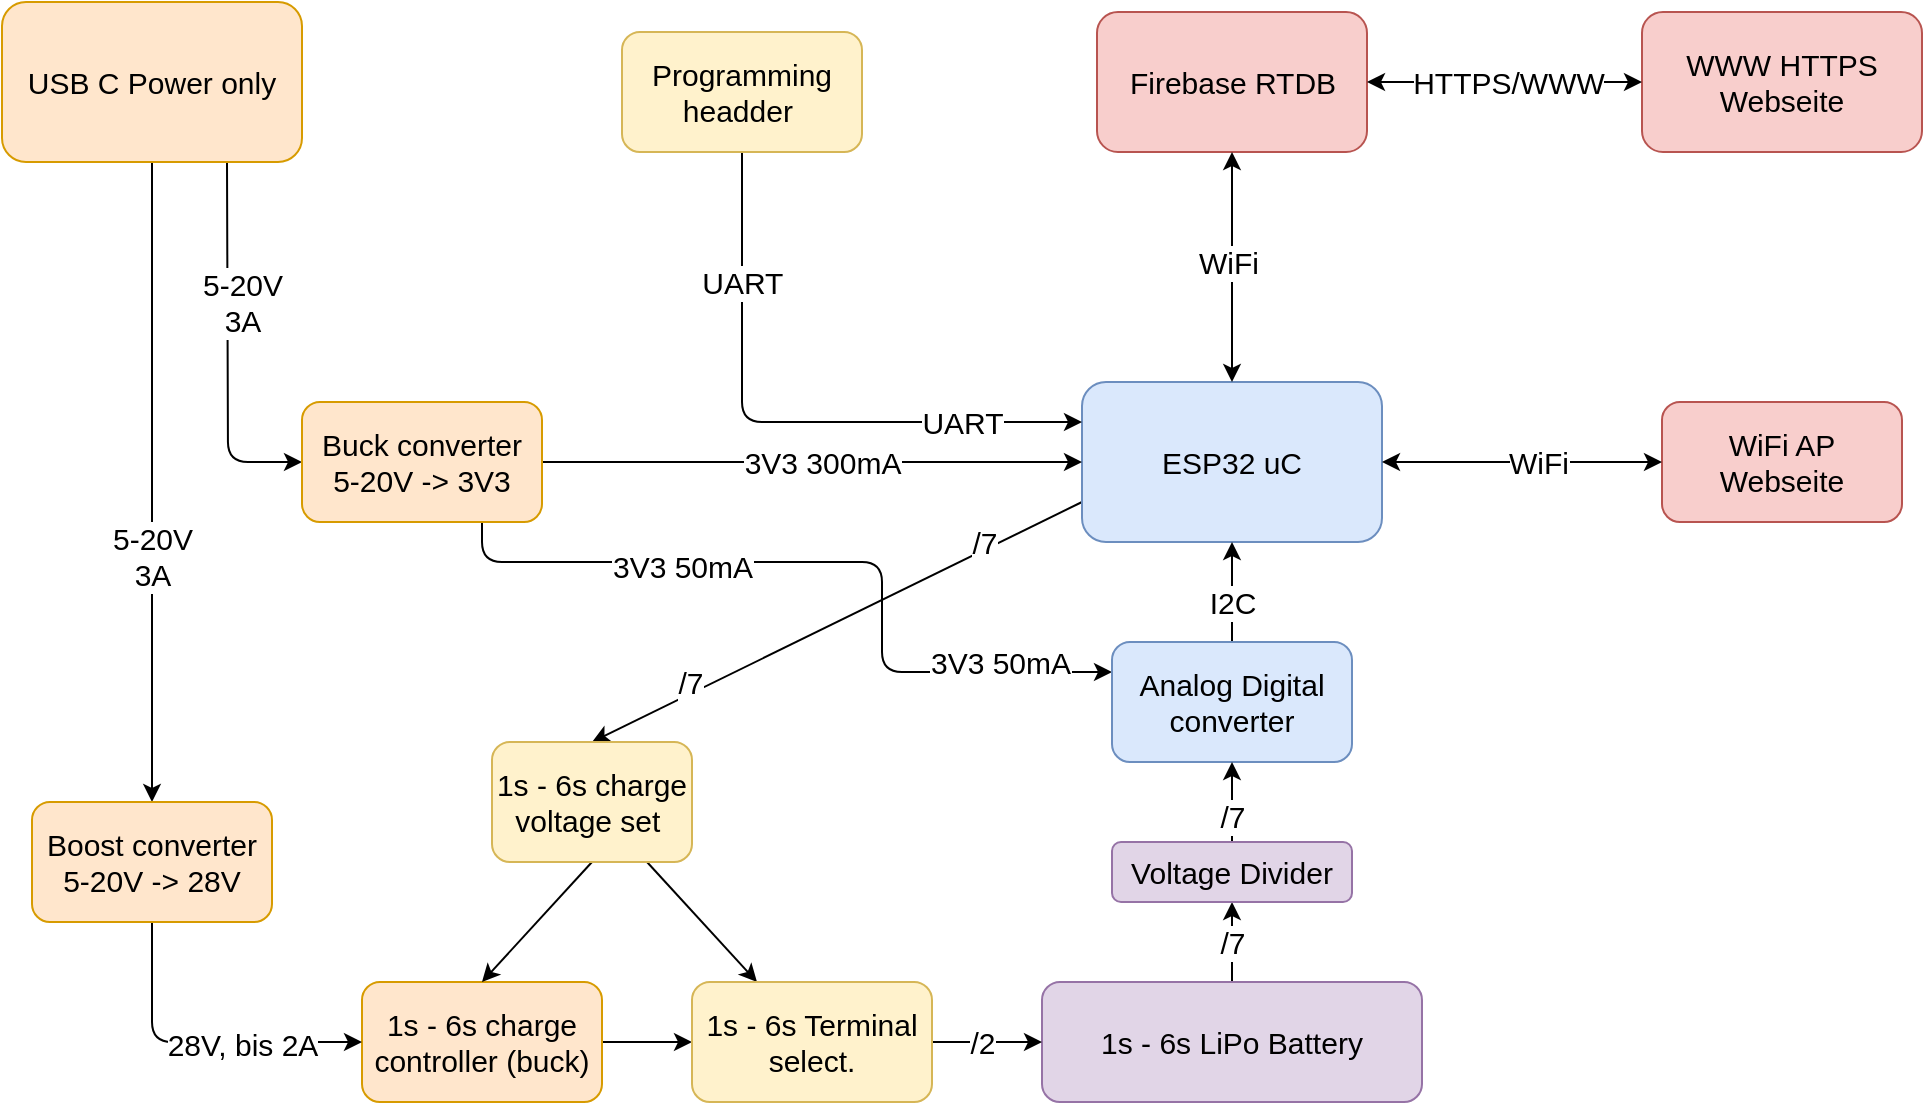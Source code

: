 <mxfile>
    <diagram id="-gP49hp8Bc_yOotFB9vE" name="Seite-1">
        <mxGraphModel dx="670" dy="473" grid="1" gridSize="10" guides="1" tooltips="1" connect="1" arrows="1" fold="1" page="1" pageScale="1" pageWidth="1169" pageHeight="827" math="0" shadow="0">
            <root>
                <mxCell id="0"/>
                <mxCell id="1" parent="0"/>
                <mxCell id="8" style="edgeStyle=none;html=1;exitX=0.75;exitY=1;exitDx=0;exitDy=0;entryX=0;entryY=0.5;entryDx=0;entryDy=0;fontSize=15;" edge="1" parent="1" source="2" target="6">
                    <mxGeometry relative="1" as="geometry">
                        <Array as="points">
                            <mxPoint x="233" y="390"/>
                        </Array>
                    </mxGeometry>
                </mxCell>
                <mxCell id="13" value="5-20V&lt;br&gt;3A" style="edgeLabel;html=1;align=center;verticalAlign=middle;resizable=0;points=[];fontSize=15;" vertex="1" connectable="0" parent="8">
                    <mxGeometry x="-0.34" y="3" relative="1" as="geometry">
                        <mxPoint x="4" y="8" as="offset"/>
                    </mxGeometry>
                </mxCell>
                <mxCell id="27" style="edgeStyle=none;html=1;entryX=0.5;entryY=0;entryDx=0;entryDy=0;fontSize=15;exitX=0.5;exitY=1;exitDx=0;exitDy=0;" edge="1" parent="1" source="2" target="25">
                    <mxGeometry relative="1" as="geometry">
                        <mxPoint x="121" y="312" as="sourcePoint"/>
                        <Array as="points">
                            <mxPoint x="195" y="510"/>
                        </Array>
                    </mxGeometry>
                </mxCell>
                <mxCell id="28" value="5-20V&lt;br&gt;3A" style="edgeLabel;html=1;align=center;verticalAlign=middle;resizable=0;points=[];fontSize=15;" vertex="1" connectable="0" parent="27">
                    <mxGeometry x="0.301" y="-1" relative="1" as="geometry">
                        <mxPoint x="1" y="-11" as="offset"/>
                    </mxGeometry>
                </mxCell>
                <mxCell id="2" value="&lt;font style=&quot;font-size: 15px;&quot;&gt;USB C Power only&lt;/font&gt;" style="rounded=1;whiteSpace=wrap;html=1;fillColor=#ffe6cc;strokeColor=#d79b00;" vertex="1" parent="1">
                    <mxGeometry x="120" y="160" width="150" height="80" as="geometry"/>
                </mxCell>
                <mxCell id="53" style="edgeStyle=none;html=1;exitX=0;exitY=0.75;exitDx=0;exitDy=0;entryX=0.5;entryY=0;entryDx=0;entryDy=0;fontSize=15;" edge="1" parent="1" source="5" target="41">
                    <mxGeometry relative="1" as="geometry"/>
                </mxCell>
                <mxCell id="54" value="/7" style="edgeLabel;html=1;align=center;verticalAlign=middle;resizable=0;points=[];fontSize=15;" vertex="1" connectable="0" parent="53">
                    <mxGeometry x="-0.502" y="-1" relative="1" as="geometry">
                        <mxPoint x="12" y="-9" as="offset"/>
                    </mxGeometry>
                </mxCell>
                <mxCell id="56" value="/7" style="edgeLabel;html=1;align=center;verticalAlign=middle;resizable=0;points=[];fontSize=15;" vertex="1" connectable="0" parent="53">
                    <mxGeometry x="0.668" relative="1" as="geometry">
                        <mxPoint x="8" y="-10" as="offset"/>
                    </mxGeometry>
                </mxCell>
                <mxCell id="5" value="ESP32 uC" style="rounded=1;whiteSpace=wrap;html=1;fontSize=15;fillColor=#dae8fc;strokeColor=#6c8ebf;" vertex="1" parent="1">
                    <mxGeometry x="660" y="350" width="150" height="80" as="geometry"/>
                </mxCell>
                <mxCell id="7" style="edgeStyle=none;html=1;fontSize=15;" edge="1" parent="1" source="6" target="5">
                    <mxGeometry relative="1" as="geometry"/>
                </mxCell>
                <mxCell id="12" value="3V3 300mA" style="edgeLabel;html=1;align=center;verticalAlign=middle;resizable=0;points=[];fontSize=15;" vertex="1" connectable="0" parent="7">
                    <mxGeometry x="-0.26" y="-1" relative="1" as="geometry">
                        <mxPoint x="40" y="-1" as="offset"/>
                    </mxGeometry>
                </mxCell>
                <mxCell id="47" style="edgeStyle=none;html=1;exitX=0.75;exitY=1;exitDx=0;exitDy=0;entryX=0;entryY=0.25;entryDx=0;entryDy=0;fontSize=15;" edge="1" parent="1" source="6" target="15">
                    <mxGeometry relative="1" as="geometry">
                        <Array as="points">
                            <mxPoint x="360" y="440"/>
                            <mxPoint x="560" y="440"/>
                            <mxPoint x="560" y="495"/>
                        </Array>
                    </mxGeometry>
                </mxCell>
                <mxCell id="48" value="3V3 50mA" style="edgeLabel;html=1;align=center;verticalAlign=middle;resizable=0;points=[];fontSize=15;" vertex="1" connectable="0" parent="47">
                    <mxGeometry x="0.815" y="-1" relative="1" as="geometry">
                        <mxPoint x="-20" y="-6" as="offset"/>
                    </mxGeometry>
                </mxCell>
                <mxCell id="55" value="3V3 50mA" style="edgeLabel;html=1;align=center;verticalAlign=middle;resizable=0;points=[];fontSize=15;" vertex="1" connectable="0" parent="47">
                    <mxGeometry x="-0.497" y="-2" relative="1" as="geometry">
                        <mxPoint x="22" as="offset"/>
                    </mxGeometry>
                </mxCell>
                <mxCell id="6" value="Buck converter&lt;br&gt;5-20V -&amp;gt; 3V3" style="rounded=1;whiteSpace=wrap;html=1;fontSize=15;fillColor=#ffe6cc;strokeColor=#d79b00;" vertex="1" parent="1">
                    <mxGeometry x="270" y="360" width="120" height="60" as="geometry"/>
                </mxCell>
                <mxCell id="16" style="edgeStyle=none;html=1;exitX=0.5;exitY=0;exitDx=0;exitDy=0;entryX=0.5;entryY=1;entryDx=0;entryDy=0;fontSize=15;" edge="1" parent="1" source="15" target="5">
                    <mxGeometry relative="1" as="geometry"/>
                </mxCell>
                <mxCell id="17" value="I2C" style="edgeLabel;html=1;align=center;verticalAlign=middle;resizable=0;points=[];fontSize=15;" vertex="1" connectable="0" parent="16">
                    <mxGeometry x="-0.461" y="1" relative="1" as="geometry">
                        <mxPoint x="1" y="-7" as="offset"/>
                    </mxGeometry>
                </mxCell>
                <mxCell id="15" value="Analog Digital converter" style="rounded=1;whiteSpace=wrap;html=1;fontSize=15;fillColor=#dae8fc;strokeColor=#6c8ebf;" vertex="1" parent="1">
                    <mxGeometry x="675" y="480" width="120" height="60" as="geometry"/>
                </mxCell>
                <mxCell id="21" style="edgeStyle=none;html=1;exitX=0.5;exitY=0;exitDx=0;exitDy=0;entryX=0.5;entryY=1;entryDx=0;entryDy=0;fontSize=15;" edge="1" parent="1" source="18" target="20">
                    <mxGeometry relative="1" as="geometry"/>
                </mxCell>
                <mxCell id="61" value="/7" style="edgeLabel;html=1;align=center;verticalAlign=middle;resizable=0;points=[];fontSize=15;" vertex="1" connectable="0" parent="21">
                    <mxGeometry x="0.475" relative="1" as="geometry">
                        <mxPoint y="9" as="offset"/>
                    </mxGeometry>
                </mxCell>
                <mxCell id="18" value="1s - 6s LiPo Battery" style="rounded=1;whiteSpace=wrap;html=1;fontSize=15;fillColor=#e1d5e7;strokeColor=#9673a6;" vertex="1" parent="1">
                    <mxGeometry x="640" y="650" width="190" height="60" as="geometry"/>
                </mxCell>
                <mxCell id="22" style="edgeStyle=none;html=1;exitX=0.5;exitY=0;exitDx=0;exitDy=0;entryX=0.5;entryY=1;entryDx=0;entryDy=0;fontSize=15;" edge="1" parent="1" source="20" target="15">
                    <mxGeometry relative="1" as="geometry"/>
                </mxCell>
                <mxCell id="62" value="/7" style="edgeLabel;html=1;align=center;verticalAlign=middle;resizable=0;points=[];fontSize=15;" vertex="1" connectable="0" parent="22">
                    <mxGeometry x="-0.353" relative="1" as="geometry">
                        <mxPoint as="offset"/>
                    </mxGeometry>
                </mxCell>
                <mxCell id="20" value="Voltage Divider" style="rounded=1;whiteSpace=wrap;html=1;fontSize=15;fillColor=#e1d5e7;strokeColor=#9673a6;" vertex="1" parent="1">
                    <mxGeometry x="675" y="580" width="120" height="30" as="geometry"/>
                </mxCell>
                <mxCell id="60" style="edgeStyle=none;html=1;exitX=1;exitY=0.5;exitDx=0;exitDy=0;entryX=0;entryY=0.5;entryDx=0;entryDy=0;fontSize=15;" edge="1" parent="1" source="23" target="57">
                    <mxGeometry relative="1" as="geometry"/>
                </mxCell>
                <mxCell id="23" value="1s - 6s charge controller (buck)" style="rounded=1;whiteSpace=wrap;html=1;fontSize=15;fillColor=#ffe6cc;strokeColor=#d79b00;" vertex="1" parent="1">
                    <mxGeometry x="300" y="650" width="120" height="60" as="geometry"/>
                </mxCell>
                <mxCell id="26" style="edgeStyle=none;html=1;entryX=0;entryY=0.5;entryDx=0;entryDy=0;fontSize=15;exitX=0.5;exitY=1;exitDx=0;exitDy=0;" edge="1" parent="1" source="25" target="23">
                    <mxGeometry relative="1" as="geometry">
                        <Array as="points">
                            <mxPoint x="195" y="680"/>
                        </Array>
                    </mxGeometry>
                </mxCell>
                <mxCell id="29" value="28V, bis 2A" style="edgeLabel;html=1;align=center;verticalAlign=middle;resizable=0;points=[];fontSize=15;" vertex="1" connectable="0" parent="26">
                    <mxGeometry x="-0.414" y="-3" relative="1" as="geometry">
                        <mxPoint x="48" y="12" as="offset"/>
                    </mxGeometry>
                </mxCell>
                <mxCell id="25" value="Boost converter&lt;br&gt;5-20V -&amp;gt; 28V" style="rounded=1;whiteSpace=wrap;html=1;fontSize=15;fillColor=#ffe6cc;strokeColor=#d79b00;" vertex="1" parent="1">
                    <mxGeometry x="135" y="560" width="120" height="60" as="geometry"/>
                </mxCell>
                <mxCell id="31" value="Firebase RTDB" style="rounded=1;whiteSpace=wrap;html=1;fontSize=15;fillColor=#f8cecc;strokeColor=#b85450;" vertex="1" parent="1">
                    <mxGeometry x="667.5" y="165" width="135" height="70" as="geometry"/>
                </mxCell>
                <mxCell id="34" value="WWW HTTPS&lt;br&gt;Webseite" style="rounded=1;whiteSpace=wrap;html=1;fontSize=15;fillColor=#f8cecc;strokeColor=#b85450;" vertex="1" parent="1">
                    <mxGeometry x="940" y="165" width="140" height="70" as="geometry"/>
                </mxCell>
                <mxCell id="38" value="WiFi AP&lt;br&gt;Webseite" style="rounded=1;whiteSpace=wrap;html=1;fontSize=15;fillColor=#f8cecc;strokeColor=#b85450;" vertex="1" parent="1">
                    <mxGeometry x="950" y="360" width="120" height="60" as="geometry"/>
                </mxCell>
                <mxCell id="39" value="" style="endArrow=classic;startArrow=classic;html=1;fontSize=15;exitX=1;exitY=0.5;exitDx=0;exitDy=0;" edge="1" parent="1" source="5" target="38">
                    <mxGeometry width="50" height="50" relative="1" as="geometry">
                        <mxPoint x="720" y="390" as="sourcePoint"/>
                        <mxPoint x="770" y="340" as="targetPoint"/>
                    </mxGeometry>
                </mxCell>
                <mxCell id="40" value="WiFi" style="edgeLabel;html=1;align=center;verticalAlign=middle;resizable=0;points=[];fontSize=15;" vertex="1" connectable="0" parent="39">
                    <mxGeometry x="0.175" relative="1" as="geometry">
                        <mxPoint x="-5" as="offset"/>
                    </mxGeometry>
                </mxCell>
                <mxCell id="42" style="edgeStyle=none;html=1;exitX=0.5;exitY=1;exitDx=0;exitDy=0;entryX=0.5;entryY=0;entryDx=0;entryDy=0;fontSize=15;" edge="1" parent="1" source="41" target="23">
                    <mxGeometry relative="1" as="geometry"/>
                </mxCell>
                <mxCell id="58" value="" style="edgeStyle=none;html=1;fontSize=15;" edge="1" parent="1" source="41" target="57">
                    <mxGeometry relative="1" as="geometry"/>
                </mxCell>
                <mxCell id="41" value="1s - 6s charge voltage set&amp;nbsp;" style="rounded=1;whiteSpace=wrap;html=1;fontSize=15;fillColor=#fff2cc;strokeColor=#d6b656;" vertex="1" parent="1">
                    <mxGeometry x="365" y="530" width="100" height="60" as="geometry"/>
                </mxCell>
                <mxCell id="45" value="" style="endArrow=classic;startArrow=classic;html=1;fontSize=15;entryX=0;entryY=0.5;entryDx=0;entryDy=0;entryPerimeter=0;exitX=1;exitY=0.5;exitDx=0;exitDy=0;" edge="1" parent="1" source="31" target="34">
                    <mxGeometry width="50" height="50" relative="1" as="geometry">
                        <mxPoint x="770" y="210" as="sourcePoint"/>
                        <mxPoint x="820" y="190" as="targetPoint"/>
                    </mxGeometry>
                </mxCell>
                <mxCell id="46" value="HTTPS/WWW" style="edgeLabel;html=1;align=center;verticalAlign=middle;resizable=0;points=[];fontSize=15;" vertex="1" connectable="0" parent="45">
                    <mxGeometry x="0.103" y="-1" relative="1" as="geometry">
                        <mxPoint x="-6" y="-1" as="offset"/>
                    </mxGeometry>
                </mxCell>
                <mxCell id="59" style="edgeStyle=none;html=1;exitX=1;exitY=0.5;exitDx=0;exitDy=0;fontSize=15;" edge="1" parent="1" source="57" target="18">
                    <mxGeometry relative="1" as="geometry"/>
                </mxCell>
                <mxCell id="63" value="/2" style="edgeLabel;html=1;align=center;verticalAlign=middle;resizable=0;points=[];fontSize=15;" vertex="1" connectable="0" parent="59">
                    <mxGeometry x="-0.427" relative="1" as="geometry">
                        <mxPoint x="9" as="offset"/>
                    </mxGeometry>
                </mxCell>
                <mxCell id="57" value="1s - 6s Terminal select." style="whiteSpace=wrap;html=1;fontSize=15;fillColor=#fff2cc;strokeColor=#d6b656;rounded=1;" vertex="1" parent="1">
                    <mxGeometry x="465" y="650" width="120" height="60" as="geometry"/>
                </mxCell>
                <mxCell id="65" style="edgeStyle=none;html=1;exitX=0.5;exitY=1;exitDx=0;exitDy=0;entryX=0;entryY=0.25;entryDx=0;entryDy=0;fontSize=15;" edge="1" parent="1" source="64" target="5">
                    <mxGeometry relative="1" as="geometry">
                        <Array as="points">
                            <mxPoint x="490" y="370"/>
                        </Array>
                    </mxGeometry>
                </mxCell>
                <mxCell id="66" value="UART&amp;nbsp;" style="edgeLabel;html=1;align=center;verticalAlign=middle;resizable=0;points=[];fontSize=15;" vertex="1" connectable="0" parent="65">
                    <mxGeometry x="-0.694" y="2" relative="1" as="geometry">
                        <mxPoint y="18" as="offset"/>
                    </mxGeometry>
                </mxCell>
                <mxCell id="67" value="UART" style="edgeLabel;html=1;align=center;verticalAlign=middle;resizable=0;points=[];fontSize=15;" vertex="1" connectable="0" parent="65">
                    <mxGeometry x="0.297" y="5" relative="1" as="geometry">
                        <mxPoint x="47" y="5" as="offset"/>
                    </mxGeometry>
                </mxCell>
                <mxCell id="64" value="Programming headder&amp;nbsp;" style="rounded=1;whiteSpace=wrap;html=1;fontSize=15;fillColor=#fff2cc;strokeColor=#d6b656;" vertex="1" parent="1">
                    <mxGeometry x="430" y="175" width="120" height="60" as="geometry"/>
                </mxCell>
                <mxCell id="68" value="" style="endArrow=classic;startArrow=classic;html=1;fontSize=15;exitX=0.5;exitY=1;exitDx=0;exitDy=0;entryX=0.5;entryY=0;entryDx=0;entryDy=0;" edge="1" parent="1" source="31" target="5">
                    <mxGeometry width="50" height="50" relative="1" as="geometry">
                        <mxPoint x="620" y="440" as="sourcePoint"/>
                        <mxPoint x="670" y="390" as="targetPoint"/>
                    </mxGeometry>
                </mxCell>
                <mxCell id="69" value="WiFi" style="edgeLabel;html=1;align=center;verticalAlign=middle;resizable=0;points=[];fontSize=15;" vertex="1" connectable="0" parent="68">
                    <mxGeometry x="-0.238" y="-2" relative="1" as="geometry">
                        <mxPoint y="11" as="offset"/>
                    </mxGeometry>
                </mxCell>
            </root>
        </mxGraphModel>
    </diagram>
</mxfile>